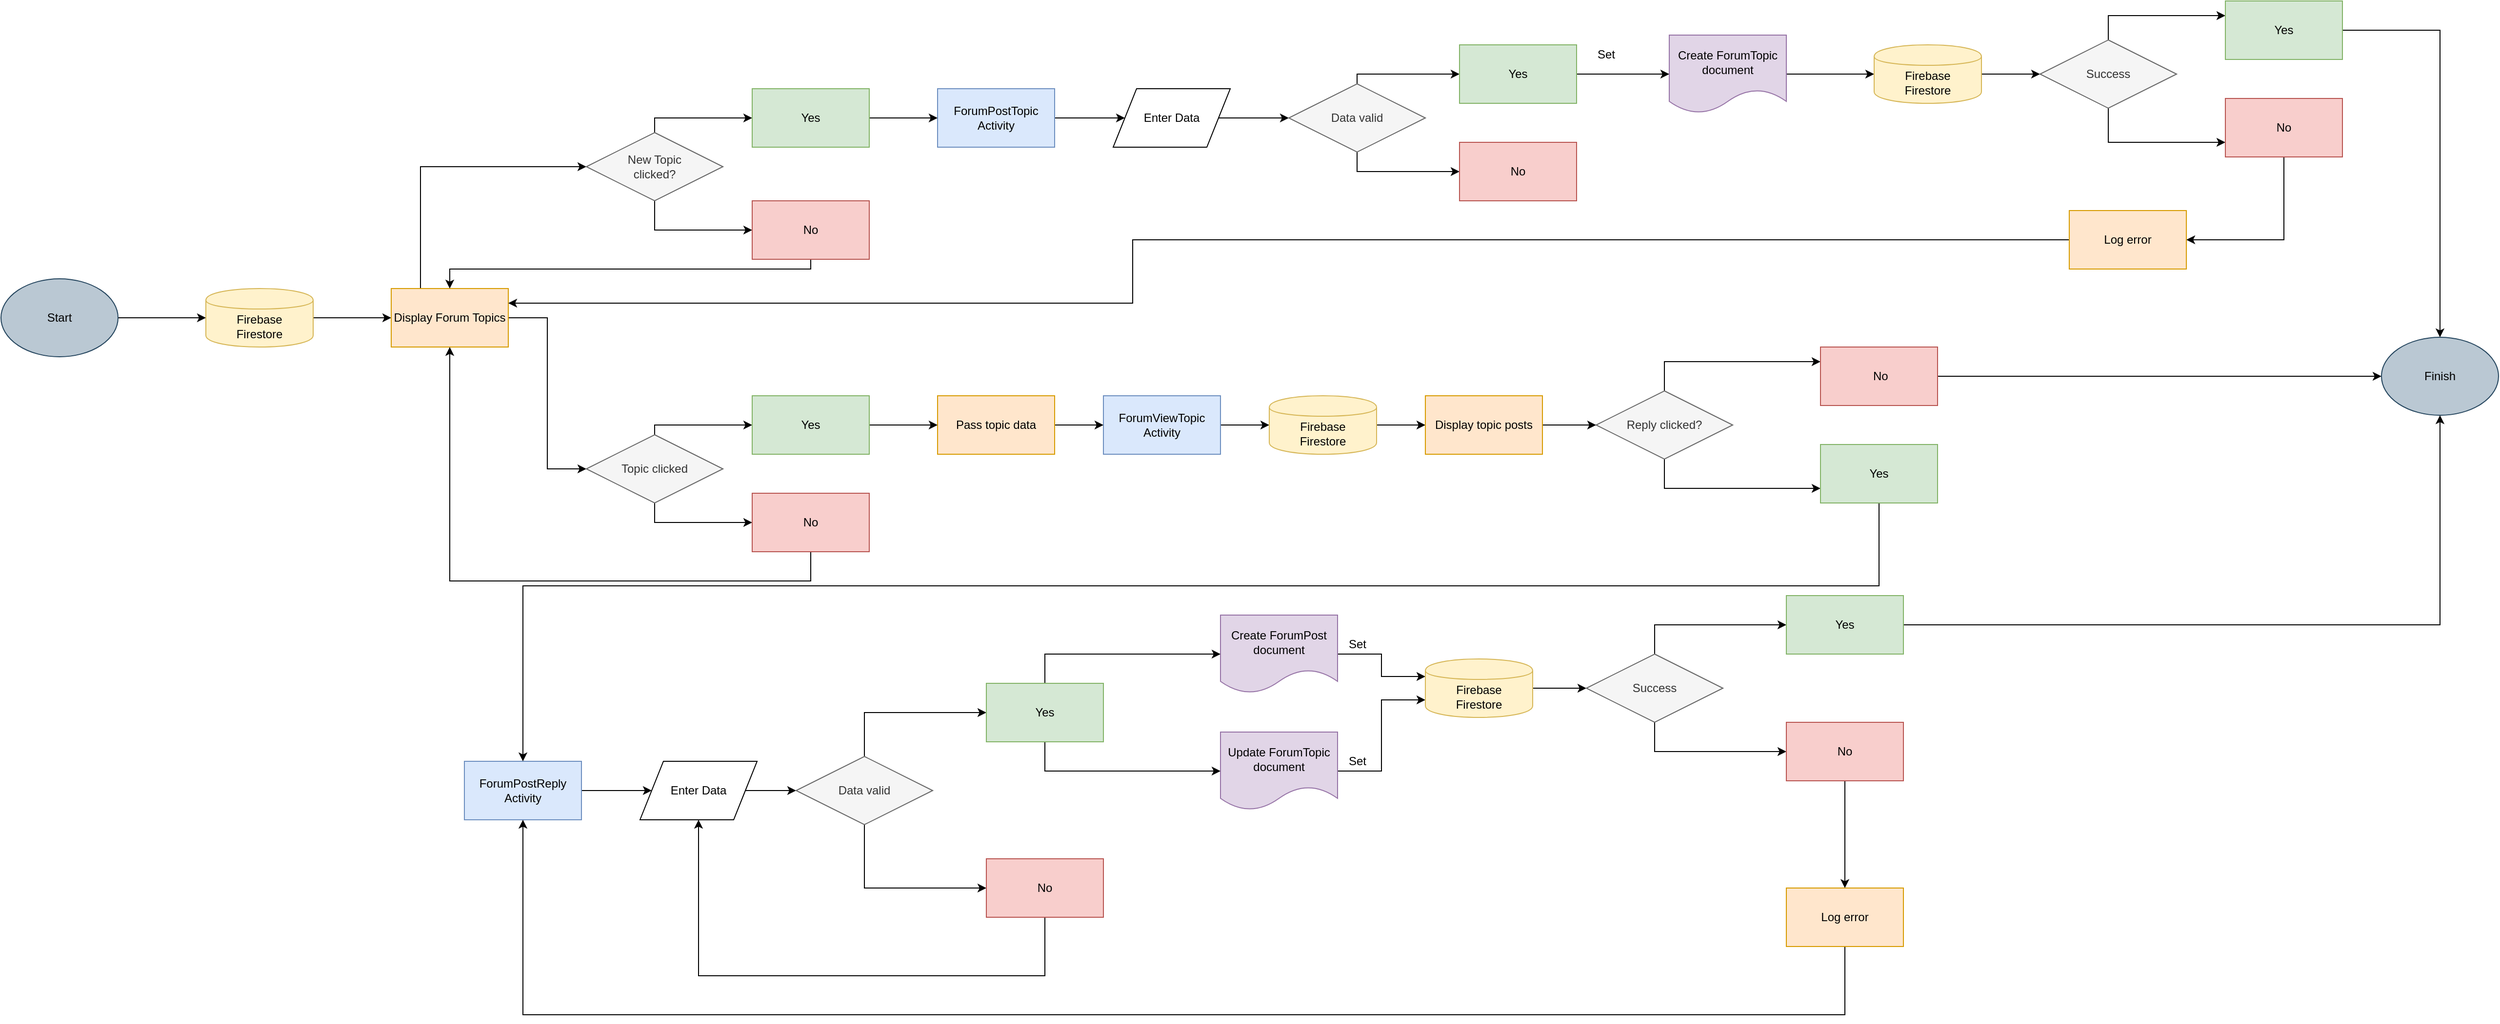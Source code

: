 <mxfile version="12.9.2" type="device"><diagram id="fcl_fn7c5ss5K8yODkUv" name="Page-1"><mxGraphModel dx="3816" dy="2577" grid="1" gridSize="10" guides="1" tooltips="1" connect="1" arrows="1" fold="1" page="1" pageScale="1" pageWidth="850" pageHeight="1100" math="0" shadow="0"><root><mxCell id="0"/><mxCell id="1" parent="0"/><mxCell id="_8kqTj7C3z8LLsh-7zQH-103" style="edgeStyle=orthogonalEdgeStyle;rounded=0;orthogonalLoop=1;jettySize=auto;html=1;entryX=0;entryY=0.5;entryDx=0;entryDy=0;" edge="1" parent="1" source="_8kqTj7C3z8LLsh-7zQH-6" target="_8kqTj7C3z8LLsh-7zQH-9"><mxGeometry relative="1" as="geometry"/></mxCell><mxCell id="_8kqTj7C3z8LLsh-7zQH-6" value="Firebase&lt;br&gt;Firestore" style="shape=cylinder;whiteSpace=wrap;html=1;boundedLbl=1;backgroundOutline=1;fillColor=#fff2cc;strokeColor=#d6b656;" vertex="1" parent="1"><mxGeometry x="-600" y="-745" width="110" height="60" as="geometry"/></mxCell><mxCell id="_8kqTj7C3z8LLsh-7zQH-105" style="edgeStyle=orthogonalEdgeStyle;rounded=0;orthogonalLoop=1;jettySize=auto;html=1;entryX=0;entryY=0.5;entryDx=0;entryDy=0;" edge="1" parent="1" source="_8kqTj7C3z8LLsh-7zQH-9" target="_8kqTj7C3z8LLsh-7zQH-12"><mxGeometry relative="1" as="geometry"/></mxCell><mxCell id="_8kqTj7C3z8LLsh-7zQH-129" style="edgeStyle=orthogonalEdgeStyle;rounded=0;orthogonalLoop=1;jettySize=auto;html=1;exitX=0.25;exitY=0;exitDx=0;exitDy=0;entryX=0;entryY=0.5;entryDx=0;entryDy=0;" edge="1" parent="1" source="_8kqTj7C3z8LLsh-7zQH-9" target="_8kqTj7C3z8LLsh-7zQH-18"><mxGeometry relative="1" as="geometry"><Array as="points"><mxPoint x="-380" y="-870"/></Array></mxGeometry></mxCell><mxCell id="_8kqTj7C3z8LLsh-7zQH-9" value="Display Forum Topics" style="rounded=0;whiteSpace=wrap;html=1;fillColor=#ffe6cc;strokeColor=#d79b00;" vertex="1" parent="1"><mxGeometry x="-410" y="-745" width="120" height="60" as="geometry"/></mxCell><mxCell id="_8kqTj7C3z8LLsh-7zQH-124" style="edgeStyle=orthogonalEdgeStyle;rounded=0;orthogonalLoop=1;jettySize=auto;html=1;entryX=0;entryY=0.5;entryDx=0;entryDy=0;" edge="1" parent="1" source="_8kqTj7C3z8LLsh-7zQH-12" target="_8kqTj7C3z8LLsh-7zQH-88"><mxGeometry relative="1" as="geometry"><Array as="points"><mxPoint x="-140" y="-605"/></Array></mxGeometry></mxCell><mxCell id="_8kqTj7C3z8LLsh-7zQH-127" style="edgeStyle=orthogonalEdgeStyle;rounded=0;orthogonalLoop=1;jettySize=auto;html=1;exitX=0.5;exitY=1;exitDx=0;exitDy=0;entryX=0;entryY=0.5;entryDx=0;entryDy=0;" edge="1" parent="1" source="_8kqTj7C3z8LLsh-7zQH-12" target="_8kqTj7C3z8LLsh-7zQH-89"><mxGeometry relative="1" as="geometry"/></mxCell><mxCell id="_8kqTj7C3z8LLsh-7zQH-12" value="Topic clicked" style="rhombus;whiteSpace=wrap;html=1;fillColor=#f5f5f5;strokeColor=#666666;fontColor=#333333;" vertex="1" parent="1"><mxGeometry x="-210" y="-595" width="140" height="70" as="geometry"/></mxCell><mxCell id="_8kqTj7C3z8LLsh-7zQH-132" style="edgeStyle=orthogonalEdgeStyle;rounded=0;orthogonalLoop=1;jettySize=auto;html=1;entryX=0;entryY=0.5;entryDx=0;entryDy=0;" edge="1" parent="1" source="_8kqTj7C3z8LLsh-7zQH-14" target="_8kqTj7C3z8LLsh-7zQH-23"><mxGeometry relative="1" as="geometry"/></mxCell><mxCell id="_8kqTj7C3z8LLsh-7zQH-14" value="ForumViewTopic&lt;br&gt;Activity" style="rounded=0;whiteSpace=wrap;html=1;fillColor=#dae8fc;strokeColor=#6c8ebf;" vertex="1" parent="1"><mxGeometry x="320" y="-635" width="120" height="60" as="geometry"/></mxCell><mxCell id="_8kqTj7C3z8LLsh-7zQH-106" style="edgeStyle=orthogonalEdgeStyle;rounded=0;orthogonalLoop=1;jettySize=auto;html=1;exitX=0.5;exitY=0;exitDx=0;exitDy=0;entryX=0;entryY=0.5;entryDx=0;entryDy=0;" edge="1" parent="1" source="_8kqTj7C3z8LLsh-7zQH-18" target="_8kqTj7C3z8LLsh-7zQH-90"><mxGeometry relative="1" as="geometry"><Array as="points"><mxPoint x="-140" y="-920"/></Array></mxGeometry></mxCell><mxCell id="_8kqTj7C3z8LLsh-7zQH-109" style="edgeStyle=orthogonalEdgeStyle;rounded=0;orthogonalLoop=1;jettySize=auto;html=1;entryX=0;entryY=0.5;entryDx=0;entryDy=0;" edge="1" parent="1" source="_8kqTj7C3z8LLsh-7zQH-18" target="_8kqTj7C3z8LLsh-7zQH-91"><mxGeometry relative="1" as="geometry"><Array as="points"><mxPoint x="-140" y="-805"/></Array></mxGeometry></mxCell><mxCell id="_8kqTj7C3z8LLsh-7zQH-18" value="New Topic&lt;br&gt;clicked?" style="rhombus;whiteSpace=wrap;html=1;fillColor=#f5f5f5;strokeColor=#666666;fontColor=#333333;" vertex="1" parent="1"><mxGeometry x="-210" y="-905" width="140" height="70" as="geometry"/></mxCell><mxCell id="_8kqTj7C3z8LLsh-7zQH-112" style="edgeStyle=orthogonalEdgeStyle;rounded=0;orthogonalLoop=1;jettySize=auto;html=1;exitX=1;exitY=0.5;exitDx=0;exitDy=0;" edge="1" parent="1" source="_8kqTj7C3z8LLsh-7zQH-21" target="_8kqTj7C3z8LLsh-7zQH-33"><mxGeometry relative="1" as="geometry"/></mxCell><mxCell id="_8kqTj7C3z8LLsh-7zQH-21" value="ForumPostTopic Activity" style="rounded=0;whiteSpace=wrap;html=1;fillColor=#dae8fc;strokeColor=#6c8ebf;" vertex="1" parent="1"><mxGeometry x="150" y="-950" width="120" height="60" as="geometry"/></mxCell><mxCell id="_8kqTj7C3z8LLsh-7zQH-135" style="edgeStyle=orthogonalEdgeStyle;rounded=0;orthogonalLoop=1;jettySize=auto;html=1;exitX=1;exitY=0.5;exitDx=0;exitDy=0;entryX=0;entryY=0.5;entryDx=0;entryDy=0;" edge="1" parent="1" source="_8kqTj7C3z8LLsh-7zQH-23" target="_8kqTj7C3z8LLsh-7zQH-133"><mxGeometry relative="1" as="geometry"/></mxCell><mxCell id="_8kqTj7C3z8LLsh-7zQH-23" value="Firebase&lt;br&gt;Firestore" style="shape=cylinder;whiteSpace=wrap;html=1;boundedLbl=1;backgroundOutline=1;fillColor=#fff2cc;strokeColor=#d6b656;" vertex="1" parent="1"><mxGeometry x="490" y="-635" width="110" height="60" as="geometry"/></mxCell><mxCell id="_8kqTj7C3z8LLsh-7zQH-131" style="edgeStyle=orthogonalEdgeStyle;rounded=0;orthogonalLoop=1;jettySize=auto;html=1;" edge="1" parent="1" source="_8kqTj7C3z8LLsh-7zQH-26" target="_8kqTj7C3z8LLsh-7zQH-14"><mxGeometry relative="1" as="geometry"/></mxCell><mxCell id="_8kqTj7C3z8LLsh-7zQH-26" value="Pass topic data" style="rounded=0;whiteSpace=wrap;html=1;fillColor=#ffe6cc;strokeColor=#d79b00;" vertex="1" parent="1"><mxGeometry x="150" y="-635" width="120" height="60" as="geometry"/></mxCell><mxCell id="_8kqTj7C3z8LLsh-7zQH-137" style="edgeStyle=orthogonalEdgeStyle;rounded=0;orthogonalLoop=1;jettySize=auto;html=1;exitX=0.5;exitY=0;exitDx=0;exitDy=0;entryX=0;entryY=0.25;entryDx=0;entryDy=0;" edge="1" parent="1" source="_8kqTj7C3z8LLsh-7zQH-30" target="_8kqTj7C3z8LLsh-7zQH-92"><mxGeometry relative="1" as="geometry"/></mxCell><mxCell id="_8kqTj7C3z8LLsh-7zQH-138" style="edgeStyle=orthogonalEdgeStyle;rounded=0;orthogonalLoop=1;jettySize=auto;html=1;exitX=0.5;exitY=1;exitDx=0;exitDy=0;entryX=0;entryY=0.75;entryDx=0;entryDy=0;" edge="1" parent="1" source="_8kqTj7C3z8LLsh-7zQH-30" target="_8kqTj7C3z8LLsh-7zQH-93"><mxGeometry relative="1" as="geometry"/></mxCell><mxCell id="_8kqTj7C3z8LLsh-7zQH-30" value="Reply clicked?" style="rhombus;whiteSpace=wrap;html=1;fillColor=#f5f5f5;strokeColor=#666666;fontColor=#333333;" vertex="1" parent="1"><mxGeometry x="825" y="-640" width="140" height="70" as="geometry"/></mxCell><mxCell id="_8kqTj7C3z8LLsh-7zQH-113" style="edgeStyle=orthogonalEdgeStyle;rounded=0;orthogonalLoop=1;jettySize=auto;html=1;exitX=1;exitY=0.5;exitDx=0;exitDy=0;entryX=0;entryY=0.5;entryDx=0;entryDy=0;" edge="1" parent="1" source="_8kqTj7C3z8LLsh-7zQH-33" target="_8kqTj7C3z8LLsh-7zQH-36"><mxGeometry relative="1" as="geometry"/></mxCell><mxCell id="_8kqTj7C3z8LLsh-7zQH-33" value="Enter Data" style="shape=parallelogram;perimeter=parallelogramPerimeter;whiteSpace=wrap;html=1;" vertex="1" parent="1"><mxGeometry x="330" y="-950" width="120" height="60" as="geometry"/></mxCell><mxCell id="_8kqTj7C3z8LLsh-7zQH-114" style="edgeStyle=orthogonalEdgeStyle;rounded=0;orthogonalLoop=1;jettySize=auto;html=1;entryX=0;entryY=0.5;entryDx=0;entryDy=0;" edge="1" parent="1" source="_8kqTj7C3z8LLsh-7zQH-36" target="_8kqTj7C3z8LLsh-7zQH-94"><mxGeometry relative="1" as="geometry"><Array as="points"><mxPoint x="580" y="-965"/></Array></mxGeometry></mxCell><mxCell id="_8kqTj7C3z8LLsh-7zQH-115" style="edgeStyle=orthogonalEdgeStyle;rounded=0;orthogonalLoop=1;jettySize=auto;html=1;entryX=0;entryY=0.5;entryDx=0;entryDy=0;" edge="1" parent="1" source="_8kqTj7C3z8LLsh-7zQH-36" target="_8kqTj7C3z8LLsh-7zQH-95"><mxGeometry relative="1" as="geometry"><Array as="points"><mxPoint x="580" y="-865"/></Array></mxGeometry></mxCell><mxCell id="_8kqTj7C3z8LLsh-7zQH-36" value="Data valid" style="rhombus;whiteSpace=wrap;html=1;fillColor=#f5f5f5;strokeColor=#666666;fontColor=#333333;" vertex="1" parent="1"><mxGeometry x="510" y="-955" width="140" height="70" as="geometry"/></mxCell><mxCell id="_8kqTj7C3z8LLsh-7zQH-117" style="edgeStyle=orthogonalEdgeStyle;rounded=0;orthogonalLoop=1;jettySize=auto;html=1;entryX=0;entryY=0.5;entryDx=0;entryDy=0;" edge="1" parent="1" source="_8kqTj7C3z8LLsh-7zQH-40" target="_8kqTj7C3z8LLsh-7zQH-43"><mxGeometry relative="1" as="geometry"/></mxCell><mxCell id="_8kqTj7C3z8LLsh-7zQH-40" value="Create ForumTopic document" style="shape=document;whiteSpace=wrap;html=1;boundedLbl=1;fillColor=#e1d5e7;strokeColor=#9673a6;" vertex="1" parent="1"><mxGeometry x="900" y="-1005" width="120" height="80" as="geometry"/></mxCell><mxCell id="_8kqTj7C3z8LLsh-7zQH-118" style="edgeStyle=orthogonalEdgeStyle;rounded=0;orthogonalLoop=1;jettySize=auto;html=1;exitX=1;exitY=0.5;exitDx=0;exitDy=0;entryX=0;entryY=0.5;entryDx=0;entryDy=0;" edge="1" parent="1" source="_8kqTj7C3z8LLsh-7zQH-43" target="_8kqTj7C3z8LLsh-7zQH-47"><mxGeometry relative="1" as="geometry"/></mxCell><mxCell id="_8kqTj7C3z8LLsh-7zQH-43" value="Firebase&lt;br&gt;Firestore" style="shape=cylinder;whiteSpace=wrap;html=1;boundedLbl=1;backgroundOutline=1;fillColor=#fff2cc;strokeColor=#d6b656;" vertex="1" parent="1"><mxGeometry x="1110" y="-995" width="110" height="60" as="geometry"/></mxCell><mxCell id="_8kqTj7C3z8LLsh-7zQH-120" style="edgeStyle=orthogonalEdgeStyle;rounded=0;orthogonalLoop=1;jettySize=auto;html=1;exitX=0.5;exitY=0;exitDx=0;exitDy=0;entryX=0;entryY=0.25;entryDx=0;entryDy=0;" edge="1" parent="1" source="_8kqTj7C3z8LLsh-7zQH-47" target="_8kqTj7C3z8LLsh-7zQH-97"><mxGeometry relative="1" as="geometry"/></mxCell><mxCell id="_8kqTj7C3z8LLsh-7zQH-121" style="edgeStyle=orthogonalEdgeStyle;rounded=0;orthogonalLoop=1;jettySize=auto;html=1;exitX=0.5;exitY=1;exitDx=0;exitDy=0;entryX=0;entryY=0.75;entryDx=0;entryDy=0;" edge="1" parent="1" source="_8kqTj7C3z8LLsh-7zQH-47" target="_8kqTj7C3z8LLsh-7zQH-98"><mxGeometry relative="1" as="geometry"/></mxCell><mxCell id="_8kqTj7C3z8LLsh-7zQH-47" value="Success" style="rhombus;whiteSpace=wrap;html=1;fillColor=#f5f5f5;strokeColor=#666666;fontColor=#333333;" vertex="1" parent="1"><mxGeometry x="1280" y="-1000" width="140" height="70" as="geometry"/></mxCell><mxCell id="_8kqTj7C3z8LLsh-7zQH-156" value="" style="edgeStyle=orthogonalEdgeStyle;rounded=0;orthogonalLoop=1;jettySize=auto;html=1;" edge="1" parent="1" source="_8kqTj7C3z8LLsh-7zQH-53" target="_8kqTj7C3z8LLsh-7zQH-55"><mxGeometry relative="1" as="geometry"/></mxCell><mxCell id="_8kqTj7C3z8LLsh-7zQH-53" value="ForumPostReply&lt;br&gt;Activity" style="rounded=0;whiteSpace=wrap;html=1;fillColor=#dae8fc;strokeColor=#6c8ebf;" vertex="1" parent="1"><mxGeometry x="-335" y="-260" width="120" height="60" as="geometry"/></mxCell><mxCell id="_8kqTj7C3z8LLsh-7zQH-157" value="" style="edgeStyle=orthogonalEdgeStyle;rounded=0;orthogonalLoop=1;jettySize=auto;html=1;" edge="1" parent="1" source="_8kqTj7C3z8LLsh-7zQH-55" target="_8kqTj7C3z8LLsh-7zQH-59"><mxGeometry relative="1" as="geometry"/></mxCell><mxCell id="_8kqTj7C3z8LLsh-7zQH-55" value="Enter Data" style="shape=parallelogram;perimeter=parallelogramPerimeter;whiteSpace=wrap;html=1;" vertex="1" parent="1"><mxGeometry x="-155" y="-260" width="120" height="60" as="geometry"/></mxCell><mxCell id="_8kqTj7C3z8LLsh-7zQH-160" style="edgeStyle=orthogonalEdgeStyle;rounded=0;orthogonalLoop=1;jettySize=auto;html=1;exitX=0.5;exitY=0;exitDx=0;exitDy=0;entryX=0;entryY=0.5;entryDx=0;entryDy=0;" edge="1" parent="1" source="_8kqTj7C3z8LLsh-7zQH-59" target="_8kqTj7C3z8LLsh-7zQH-158"><mxGeometry relative="1" as="geometry"/></mxCell><mxCell id="_8kqTj7C3z8LLsh-7zQH-161" style="edgeStyle=orthogonalEdgeStyle;rounded=0;orthogonalLoop=1;jettySize=auto;html=1;exitX=0.5;exitY=1;exitDx=0;exitDy=0;entryX=0;entryY=0.5;entryDx=0;entryDy=0;" edge="1" parent="1" source="_8kqTj7C3z8LLsh-7zQH-59" target="_8kqTj7C3z8LLsh-7zQH-159"><mxGeometry relative="1" as="geometry"/></mxCell><mxCell id="_8kqTj7C3z8LLsh-7zQH-59" value="Data valid" style="rhombus;whiteSpace=wrap;html=1;fillColor=#f5f5f5;strokeColor=#666666;fontColor=#333333;" vertex="1" parent="1"><mxGeometry x="5" y="-265" width="140" height="70" as="geometry"/></mxCell><mxCell id="_8kqTj7C3z8LLsh-7zQH-170" style="edgeStyle=orthogonalEdgeStyle;rounded=0;orthogonalLoop=1;jettySize=auto;html=1;exitX=1;exitY=0.5;exitDx=0;exitDy=0;entryX=0;entryY=0.3;entryDx=0;entryDy=0;" edge="1" parent="1" source="_8kqTj7C3z8LLsh-7zQH-61" target="_8kqTj7C3z8LLsh-7zQH-65"><mxGeometry relative="1" as="geometry"/></mxCell><mxCell id="_8kqTj7C3z8LLsh-7zQH-61" value="Create ForumPost document" style="shape=document;whiteSpace=wrap;html=1;boundedLbl=1;fillColor=#e1d5e7;strokeColor=#9673a6;" vertex="1" parent="1"><mxGeometry x="440" y="-410" width="120" height="80" as="geometry"/></mxCell><mxCell id="_8kqTj7C3z8LLsh-7zQH-171" style="edgeStyle=orthogonalEdgeStyle;rounded=0;orthogonalLoop=1;jettySize=auto;html=1;exitX=1;exitY=0.5;exitDx=0;exitDy=0;entryX=0;entryY=0.7;entryDx=0;entryDy=0;" edge="1" parent="1" source="_8kqTj7C3z8LLsh-7zQH-63" target="_8kqTj7C3z8LLsh-7zQH-65"><mxGeometry relative="1" as="geometry"/></mxCell><mxCell id="_8kqTj7C3z8LLsh-7zQH-63" value="Update ForumTopic document" style="shape=document;whiteSpace=wrap;html=1;boundedLbl=1;fillColor=#e1d5e7;strokeColor=#9673a6;" vertex="1" parent="1"><mxGeometry x="440" y="-290" width="120" height="80" as="geometry"/></mxCell><mxCell id="_8kqTj7C3z8LLsh-7zQH-172" style="edgeStyle=orthogonalEdgeStyle;rounded=0;orthogonalLoop=1;jettySize=auto;html=1;exitX=1;exitY=0.5;exitDx=0;exitDy=0;" edge="1" parent="1" source="_8kqTj7C3z8LLsh-7zQH-65" target="_8kqTj7C3z8LLsh-7zQH-68"><mxGeometry relative="1" as="geometry"/></mxCell><mxCell id="_8kqTj7C3z8LLsh-7zQH-65" value="Firebase&lt;br&gt;Firestore" style="shape=cylinder;whiteSpace=wrap;html=1;boundedLbl=1;backgroundOutline=1;fillColor=#fff2cc;strokeColor=#d6b656;" vertex="1" parent="1"><mxGeometry x="650" y="-365" width="110" height="60" as="geometry"/></mxCell><mxCell id="_8kqTj7C3z8LLsh-7zQH-174" style="edgeStyle=orthogonalEdgeStyle;rounded=0;orthogonalLoop=1;jettySize=auto;html=1;exitX=0.5;exitY=0;exitDx=0;exitDy=0;entryX=0;entryY=0.5;entryDx=0;entryDy=0;" edge="1" parent="1" source="_8kqTj7C3z8LLsh-7zQH-68" target="_8kqTj7C3z8LLsh-7zQH-154"><mxGeometry relative="1" as="geometry"/></mxCell><mxCell id="_8kqTj7C3z8LLsh-7zQH-175" style="edgeStyle=orthogonalEdgeStyle;rounded=0;orthogonalLoop=1;jettySize=auto;html=1;exitX=0.5;exitY=1;exitDx=0;exitDy=0;entryX=0;entryY=0.5;entryDx=0;entryDy=0;" edge="1" parent="1" source="_8kqTj7C3z8LLsh-7zQH-68" target="_8kqTj7C3z8LLsh-7zQH-155"><mxGeometry relative="1" as="geometry"/></mxCell><mxCell id="_8kqTj7C3z8LLsh-7zQH-68" value="Success" style="rhombus;whiteSpace=wrap;html=1;fillColor=#f5f5f5;strokeColor=#666666;fontColor=#333333;" vertex="1" parent="1"><mxGeometry x="815" y="-370" width="140" height="70" as="geometry"/></mxCell><mxCell id="_8kqTj7C3z8LLsh-7zQH-177" style="edgeStyle=orthogonalEdgeStyle;rounded=0;orthogonalLoop=1;jettySize=auto;html=1;exitX=0.5;exitY=1;exitDx=0;exitDy=0;entryX=0.5;entryY=1;entryDx=0;entryDy=0;" edge="1" parent="1" source="_8kqTj7C3z8LLsh-7zQH-70" target="_8kqTj7C3z8LLsh-7zQH-53"><mxGeometry relative="1" as="geometry"><Array as="points"><mxPoint x="1080"/><mxPoint x="-275"/></Array></mxGeometry></mxCell><mxCell id="_8kqTj7C3z8LLsh-7zQH-70" value="Log error" style="rounded=0;whiteSpace=wrap;html=1;fillColor=#ffe6cc;strokeColor=#d79b00;" vertex="1" parent="1"><mxGeometry x="1020" y="-130" width="120" height="60" as="geometry"/></mxCell><mxCell id="_8kqTj7C3z8LLsh-7zQH-130" style="edgeStyle=orthogonalEdgeStyle;rounded=0;orthogonalLoop=1;jettySize=auto;html=1;entryX=0;entryY=0.5;entryDx=0;entryDy=0;" edge="1" parent="1" source="_8kqTj7C3z8LLsh-7zQH-88" target="_8kqTj7C3z8LLsh-7zQH-26"><mxGeometry relative="1" as="geometry"/></mxCell><mxCell id="_8kqTj7C3z8LLsh-7zQH-88" value="Yes" style="rounded=0;whiteSpace=wrap;html=1;fillColor=#d5e8d4;strokeColor=#82b366;" vertex="1" parent="1"><mxGeometry x="-40" y="-635" width="120" height="60" as="geometry"/></mxCell><mxCell id="_8kqTj7C3z8LLsh-7zQH-128" style="edgeStyle=orthogonalEdgeStyle;rounded=0;orthogonalLoop=1;jettySize=auto;html=1;entryX=0.5;entryY=1;entryDx=0;entryDy=0;" edge="1" parent="1" source="_8kqTj7C3z8LLsh-7zQH-89" target="_8kqTj7C3z8LLsh-7zQH-9"><mxGeometry relative="1" as="geometry"><Array as="points"><mxPoint x="20" y="-445"/><mxPoint x="-350" y="-445"/></Array></mxGeometry></mxCell><mxCell id="_8kqTj7C3z8LLsh-7zQH-89" value="No" style="rounded=0;whiteSpace=wrap;html=1;fillColor=#f8cecc;strokeColor=#b85450;" vertex="1" parent="1"><mxGeometry x="-40" y="-535" width="120" height="60" as="geometry"/></mxCell><mxCell id="_8kqTj7C3z8LLsh-7zQH-111" style="edgeStyle=orthogonalEdgeStyle;rounded=0;orthogonalLoop=1;jettySize=auto;html=1;exitX=1;exitY=0.5;exitDx=0;exitDy=0;" edge="1" parent="1" source="_8kqTj7C3z8LLsh-7zQH-90" target="_8kqTj7C3z8LLsh-7zQH-21"><mxGeometry relative="1" as="geometry"/></mxCell><mxCell id="_8kqTj7C3z8LLsh-7zQH-90" value="Yes" style="rounded=0;whiteSpace=wrap;html=1;" vertex="1" parent="1"><mxGeometry x="-40" y="-950" width="120" height="60" as="geometry"/></mxCell><mxCell id="_8kqTj7C3z8LLsh-7zQH-123" style="edgeStyle=orthogonalEdgeStyle;rounded=0;orthogonalLoop=1;jettySize=auto;html=1;entryX=0.5;entryY=0;entryDx=0;entryDy=0;" edge="1" parent="1" source="_8kqTj7C3z8LLsh-7zQH-91" target="_8kqTj7C3z8LLsh-7zQH-9"><mxGeometry relative="1" as="geometry"><Array as="points"><mxPoint x="20" y="-765"/><mxPoint x="-350" y="-765"/></Array></mxGeometry></mxCell><mxCell id="_8kqTj7C3z8LLsh-7zQH-91" value="No" style="rounded=0;whiteSpace=wrap;html=1;fillColor=#f8cecc;strokeColor=#b85450;" vertex="1" parent="1"><mxGeometry x="-40" y="-835" width="120" height="60" as="geometry"/></mxCell><mxCell id="_8kqTj7C3z8LLsh-7zQH-153" style="edgeStyle=orthogonalEdgeStyle;rounded=0;orthogonalLoop=1;jettySize=auto;html=1;entryX=0;entryY=0.5;entryDx=0;entryDy=0;" edge="1" parent="1" source="_8kqTj7C3z8LLsh-7zQH-92" target="_8kqTj7C3z8LLsh-7zQH-148"><mxGeometry relative="1" as="geometry"/></mxCell><mxCell id="_8kqTj7C3z8LLsh-7zQH-92" value="&amp;nbsp;No" style="rounded=0;whiteSpace=wrap;html=1;fillColor=#f8cecc;strokeColor=#b85450;" vertex="1" parent="1"><mxGeometry x="1055" y="-685" width="120" height="60" as="geometry"/></mxCell><mxCell id="_8kqTj7C3z8LLsh-7zQH-182" style="edgeStyle=orthogonalEdgeStyle;rounded=0;orthogonalLoop=1;jettySize=auto;html=1;exitX=0.5;exitY=1;exitDx=0;exitDy=0;entryX=0.5;entryY=0;entryDx=0;entryDy=0;" edge="1" parent="1" source="_8kqTj7C3z8LLsh-7zQH-93" target="_8kqTj7C3z8LLsh-7zQH-53"><mxGeometry relative="1" as="geometry"><Array as="points"><mxPoint x="1115" y="-440"/><mxPoint x="-275" y="-440"/></Array></mxGeometry></mxCell><mxCell id="_8kqTj7C3z8LLsh-7zQH-93" value="Yes" style="rounded=0;whiteSpace=wrap;html=1;fillColor=#d5e8d4;strokeColor=#82b366;" vertex="1" parent="1"><mxGeometry x="1055" y="-585" width="120" height="60" as="geometry"/></mxCell><mxCell id="_8kqTj7C3z8LLsh-7zQH-116" style="edgeStyle=orthogonalEdgeStyle;rounded=0;orthogonalLoop=1;jettySize=auto;html=1;" edge="1" parent="1" source="_8kqTj7C3z8LLsh-7zQH-94" target="_8kqTj7C3z8LLsh-7zQH-40"><mxGeometry relative="1" as="geometry"/></mxCell><mxCell id="_8kqTj7C3z8LLsh-7zQH-94" value="Yes" style="rounded=0;whiteSpace=wrap;html=1;fillColor=#d5e8d4;strokeColor=#82b366;" vertex="1" parent="1"><mxGeometry x="685" y="-995" width="120" height="60" as="geometry"/></mxCell><mxCell id="_8kqTj7C3z8LLsh-7zQH-95" value="No" style="rounded=0;whiteSpace=wrap;html=1;fillColor=#f8cecc;strokeColor=#b85450;" vertex="1" parent="1"><mxGeometry x="685" y="-895" width="120" height="60" as="geometry"/></mxCell><mxCell id="_8kqTj7C3z8LLsh-7zQH-152" style="edgeStyle=orthogonalEdgeStyle;rounded=0;orthogonalLoop=1;jettySize=auto;html=1;entryX=0.5;entryY=0;entryDx=0;entryDy=0;" edge="1" parent="1" source="_8kqTj7C3z8LLsh-7zQH-97" target="_8kqTj7C3z8LLsh-7zQH-148"><mxGeometry relative="1" as="geometry"/></mxCell><mxCell id="_8kqTj7C3z8LLsh-7zQH-97" value="Yes" style="rounded=0;whiteSpace=wrap;html=1;fillColor=#d5e8d4;strokeColor=#82b366;" vertex="1" parent="1"><mxGeometry x="1470" y="-1040" width="120" height="60" as="geometry"/></mxCell><mxCell id="_8kqTj7C3z8LLsh-7zQH-145" style="edgeStyle=orthogonalEdgeStyle;rounded=0;orthogonalLoop=1;jettySize=auto;html=1;entryX=1;entryY=0.5;entryDx=0;entryDy=0;" edge="1" parent="1" source="_8kqTj7C3z8LLsh-7zQH-98" target="_8kqTj7C3z8LLsh-7zQH-143"><mxGeometry relative="1" as="geometry"><Array as="points"><mxPoint x="1530" y="-795"/></Array></mxGeometry></mxCell><mxCell id="_8kqTj7C3z8LLsh-7zQH-98" value="No" style="rounded=0;whiteSpace=wrap;html=1;fillColor=#f8cecc;strokeColor=#b85450;" vertex="1" parent="1"><mxGeometry x="1470" y="-940" width="120" height="60" as="geometry"/></mxCell><mxCell id="_8kqTj7C3z8LLsh-7zQH-102" style="edgeStyle=orthogonalEdgeStyle;rounded=0;orthogonalLoop=1;jettySize=auto;html=1;entryX=0;entryY=0.5;entryDx=0;entryDy=0;" edge="1" parent="1" source="_8kqTj7C3z8LLsh-7zQH-99" target="_8kqTj7C3z8LLsh-7zQH-6"><mxGeometry relative="1" as="geometry"/></mxCell><mxCell id="_8kqTj7C3z8LLsh-7zQH-99" value="Start" style="ellipse;whiteSpace=wrap;html=1;fillColor=#bac8d3;strokeColor=#23445d;" vertex="1" parent="1"><mxGeometry x="-810" y="-755" width="120" height="80" as="geometry"/></mxCell><mxCell id="_8kqTj7C3z8LLsh-7zQH-136" style="edgeStyle=orthogonalEdgeStyle;rounded=0;orthogonalLoop=1;jettySize=auto;html=1;exitX=1;exitY=0.5;exitDx=0;exitDy=0;entryX=0;entryY=0.5;entryDx=0;entryDy=0;" edge="1" parent="1" source="_8kqTj7C3z8LLsh-7zQH-133" target="_8kqTj7C3z8LLsh-7zQH-30"><mxGeometry relative="1" as="geometry"/></mxCell><mxCell id="_8kqTj7C3z8LLsh-7zQH-133" value="Display topic posts" style="rounded=0;whiteSpace=wrap;html=1;fillColor=#ffe6cc;strokeColor=#d79b00;" vertex="1" parent="1"><mxGeometry x="650" y="-635" width="120" height="60" as="geometry"/></mxCell><mxCell id="_8kqTj7C3z8LLsh-7zQH-147" style="edgeStyle=orthogonalEdgeStyle;rounded=0;orthogonalLoop=1;jettySize=auto;html=1;entryX=1;entryY=0.25;entryDx=0;entryDy=0;" edge="1" parent="1" source="_8kqTj7C3z8LLsh-7zQH-143" target="_8kqTj7C3z8LLsh-7zQH-9"><mxGeometry relative="1" as="geometry"><mxPoint x="440" y="-765" as="targetPoint"/><Array as="points"><mxPoint x="350" y="-795"/><mxPoint x="350" y="-730"/></Array></mxGeometry></mxCell><mxCell id="_8kqTj7C3z8LLsh-7zQH-143" value="Log error" style="rounded=0;whiteSpace=wrap;html=1;fillColor=#ffe6cc;strokeColor=#d79b00;" vertex="1" parent="1"><mxGeometry x="1310" y="-825" width="120" height="60" as="geometry"/></mxCell><mxCell id="_8kqTj7C3z8LLsh-7zQH-148" value="Finish" style="ellipse;whiteSpace=wrap;html=1;fillColor=#bac8d3;strokeColor=#23445d;" vertex="1" parent="1"><mxGeometry x="1630" y="-695" width="120" height="80" as="geometry"/></mxCell><mxCell id="_8kqTj7C3z8LLsh-7zQH-178" style="edgeStyle=orthogonalEdgeStyle;rounded=0;orthogonalLoop=1;jettySize=auto;html=1;exitX=1;exitY=0.5;exitDx=0;exitDy=0;entryX=0.5;entryY=1;entryDx=0;entryDy=0;" edge="1" parent="1" source="_8kqTj7C3z8LLsh-7zQH-154" target="_8kqTj7C3z8LLsh-7zQH-148"><mxGeometry relative="1" as="geometry"/></mxCell><mxCell id="_8kqTj7C3z8LLsh-7zQH-154" value="Yes" style="rounded=0;whiteSpace=wrap;html=1;fillColor=#d5e8d4;strokeColor=#82b366;" vertex="1" parent="1"><mxGeometry x="1020" y="-430" width="120" height="60" as="geometry"/></mxCell><mxCell id="_8kqTj7C3z8LLsh-7zQH-176" style="edgeStyle=orthogonalEdgeStyle;rounded=0;orthogonalLoop=1;jettySize=auto;html=1;entryX=0.5;entryY=0;entryDx=0;entryDy=0;" edge="1" parent="1" source="_8kqTj7C3z8LLsh-7zQH-155" target="_8kqTj7C3z8LLsh-7zQH-70"><mxGeometry relative="1" as="geometry"/></mxCell><mxCell id="_8kqTj7C3z8LLsh-7zQH-155" value="No" style="rounded=0;whiteSpace=wrap;html=1;fillColor=#f8cecc;strokeColor=#b85450;" vertex="1" parent="1"><mxGeometry x="1020" y="-300" width="120" height="60" as="geometry"/></mxCell><mxCell id="_8kqTj7C3z8LLsh-7zQH-164" style="edgeStyle=orthogonalEdgeStyle;rounded=0;orthogonalLoop=1;jettySize=auto;html=1;entryX=0;entryY=0.5;entryDx=0;entryDy=0;" edge="1" parent="1" source="_8kqTj7C3z8LLsh-7zQH-158" target="_8kqTj7C3z8LLsh-7zQH-61"><mxGeometry relative="1" as="geometry"><Array as="points"><mxPoint x="260" y="-370"/></Array></mxGeometry></mxCell><mxCell id="_8kqTj7C3z8LLsh-7zQH-167" style="edgeStyle=orthogonalEdgeStyle;rounded=0;orthogonalLoop=1;jettySize=auto;html=1;entryX=0;entryY=0.5;entryDx=0;entryDy=0;" edge="1" parent="1" source="_8kqTj7C3z8LLsh-7zQH-158" target="_8kqTj7C3z8LLsh-7zQH-63"><mxGeometry relative="1" as="geometry"><Array as="points"><mxPoint x="260" y="-250"/></Array></mxGeometry></mxCell><mxCell id="_8kqTj7C3z8LLsh-7zQH-158" value="Yes" style="rounded=0;whiteSpace=wrap;html=1;fillColor=#d5e8d4;strokeColor=#82b366;" vertex="1" parent="1"><mxGeometry x="200" y="-340" width="120" height="60" as="geometry"/></mxCell><mxCell id="_8kqTj7C3z8LLsh-7zQH-169" style="edgeStyle=orthogonalEdgeStyle;rounded=0;orthogonalLoop=1;jettySize=auto;html=1;" edge="1" parent="1" source="_8kqTj7C3z8LLsh-7zQH-159" target="_8kqTj7C3z8LLsh-7zQH-55"><mxGeometry relative="1" as="geometry"><Array as="points"><mxPoint x="260" y="-40"/><mxPoint x="-95" y="-40"/></Array></mxGeometry></mxCell><mxCell id="_8kqTj7C3z8LLsh-7zQH-159" value="No" style="rounded=0;whiteSpace=wrap;html=1;fillColor=#f8cecc;strokeColor=#b85450;" vertex="1" parent="1"><mxGeometry x="200" y="-160" width="120" height="60" as="geometry"/></mxCell><mxCell id="_8kqTj7C3z8LLsh-7zQH-179" value="Set" style="text;html=1;align=center;verticalAlign=middle;resizable=0;points=[];autosize=1;" vertex="1" parent="1"><mxGeometry x="565" y="-390" width="30" height="20" as="geometry"/></mxCell><mxCell id="_8kqTj7C3z8LLsh-7zQH-180" value="Set" style="text;html=1;align=center;verticalAlign=middle;resizable=0;points=[];autosize=1;" vertex="1" parent="1"><mxGeometry x="565" y="-270" width="30" height="20" as="geometry"/></mxCell><mxCell id="_8kqTj7C3z8LLsh-7zQH-181" value="Set" style="text;html=1;align=center;verticalAlign=middle;resizable=0;points=[];autosize=1;" vertex="1" parent="1"><mxGeometry x="820" y="-995" width="30" height="20" as="geometry"/></mxCell><mxCell id="_8kqTj7C3z8LLsh-7zQH-183" value="Yes" style="rounded=0;whiteSpace=wrap;html=1;fillColor=#d5e8d4;strokeColor=#82b366;" vertex="1" parent="1"><mxGeometry x="-40" y="-950" width="120" height="60" as="geometry"/></mxCell></root></mxGraphModel></diagram></mxfile>